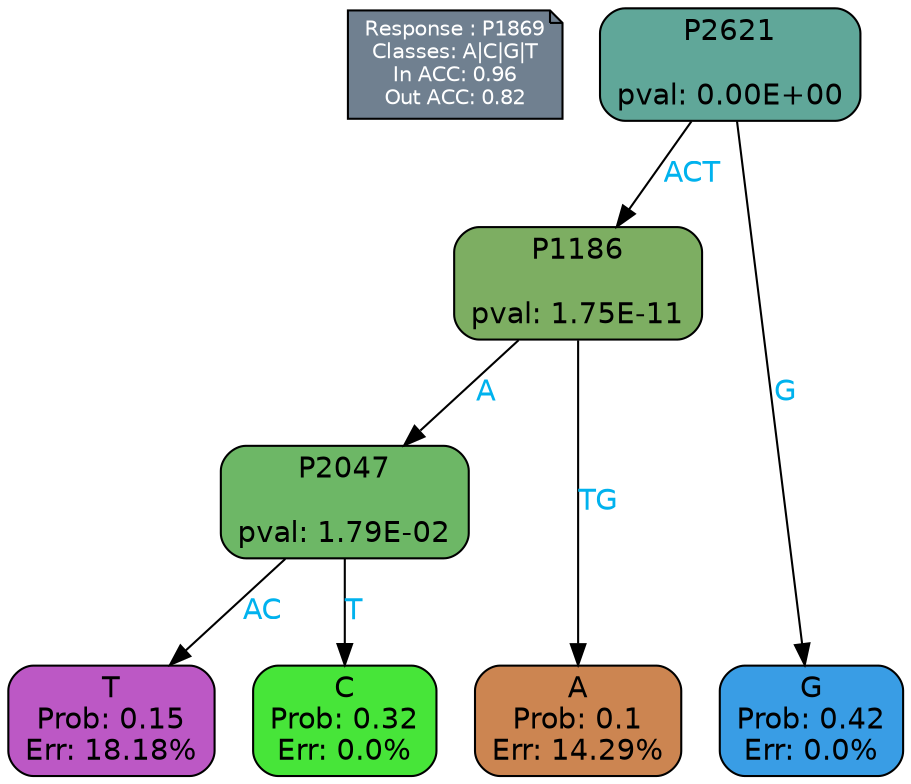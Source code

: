 digraph Tree {
node [shape=box, style="filled, rounded", color="black", fontname=helvetica] ;
graph [ranksep=equally, splines=polylines, bgcolor=transparent, dpi=600] ;
edge [fontname=helvetica] ;
LEGEND [label="Response : P1869
Classes: A|C|G|T
In ACC: 0.96
Out ACC: 0.82
",shape=note,align=left,style=filled,fillcolor="slategray",fontcolor="white",fontsize=10];1 [label="P2621

pval: 0.00E+00", fillcolor="#60a799"] ;
2 [label="P1186

pval: 1.75E-11", fillcolor="#7dae62"] ;
3 [label="P2047

pval: 1.79E-02", fillcolor="#6db766"] ;
4 [label="T
Prob: 0.15
Err: 18.18%", fillcolor="#bc58c5"] ;
5 [label="C
Prob: 0.32
Err: 0.0%", fillcolor="#47e539"] ;
6 [label="A
Prob: 0.1
Err: 14.29%", fillcolor="#cc8551"] ;
7 [label="G
Prob: 0.42
Err: 0.0%", fillcolor="#399de5"] ;
1 -> 2 [label="ACT",fontcolor=deepskyblue2] ;
1 -> 7 [label="G",fontcolor=deepskyblue2] ;
2 -> 3 [label="A",fontcolor=deepskyblue2] ;
2 -> 6 [label="TG",fontcolor=deepskyblue2] ;
3 -> 4 [label="AC",fontcolor=deepskyblue2] ;
3 -> 5 [label="T",fontcolor=deepskyblue2] ;
{rank = same; 4;5;6;7;}{rank = same; LEGEND;1;}}